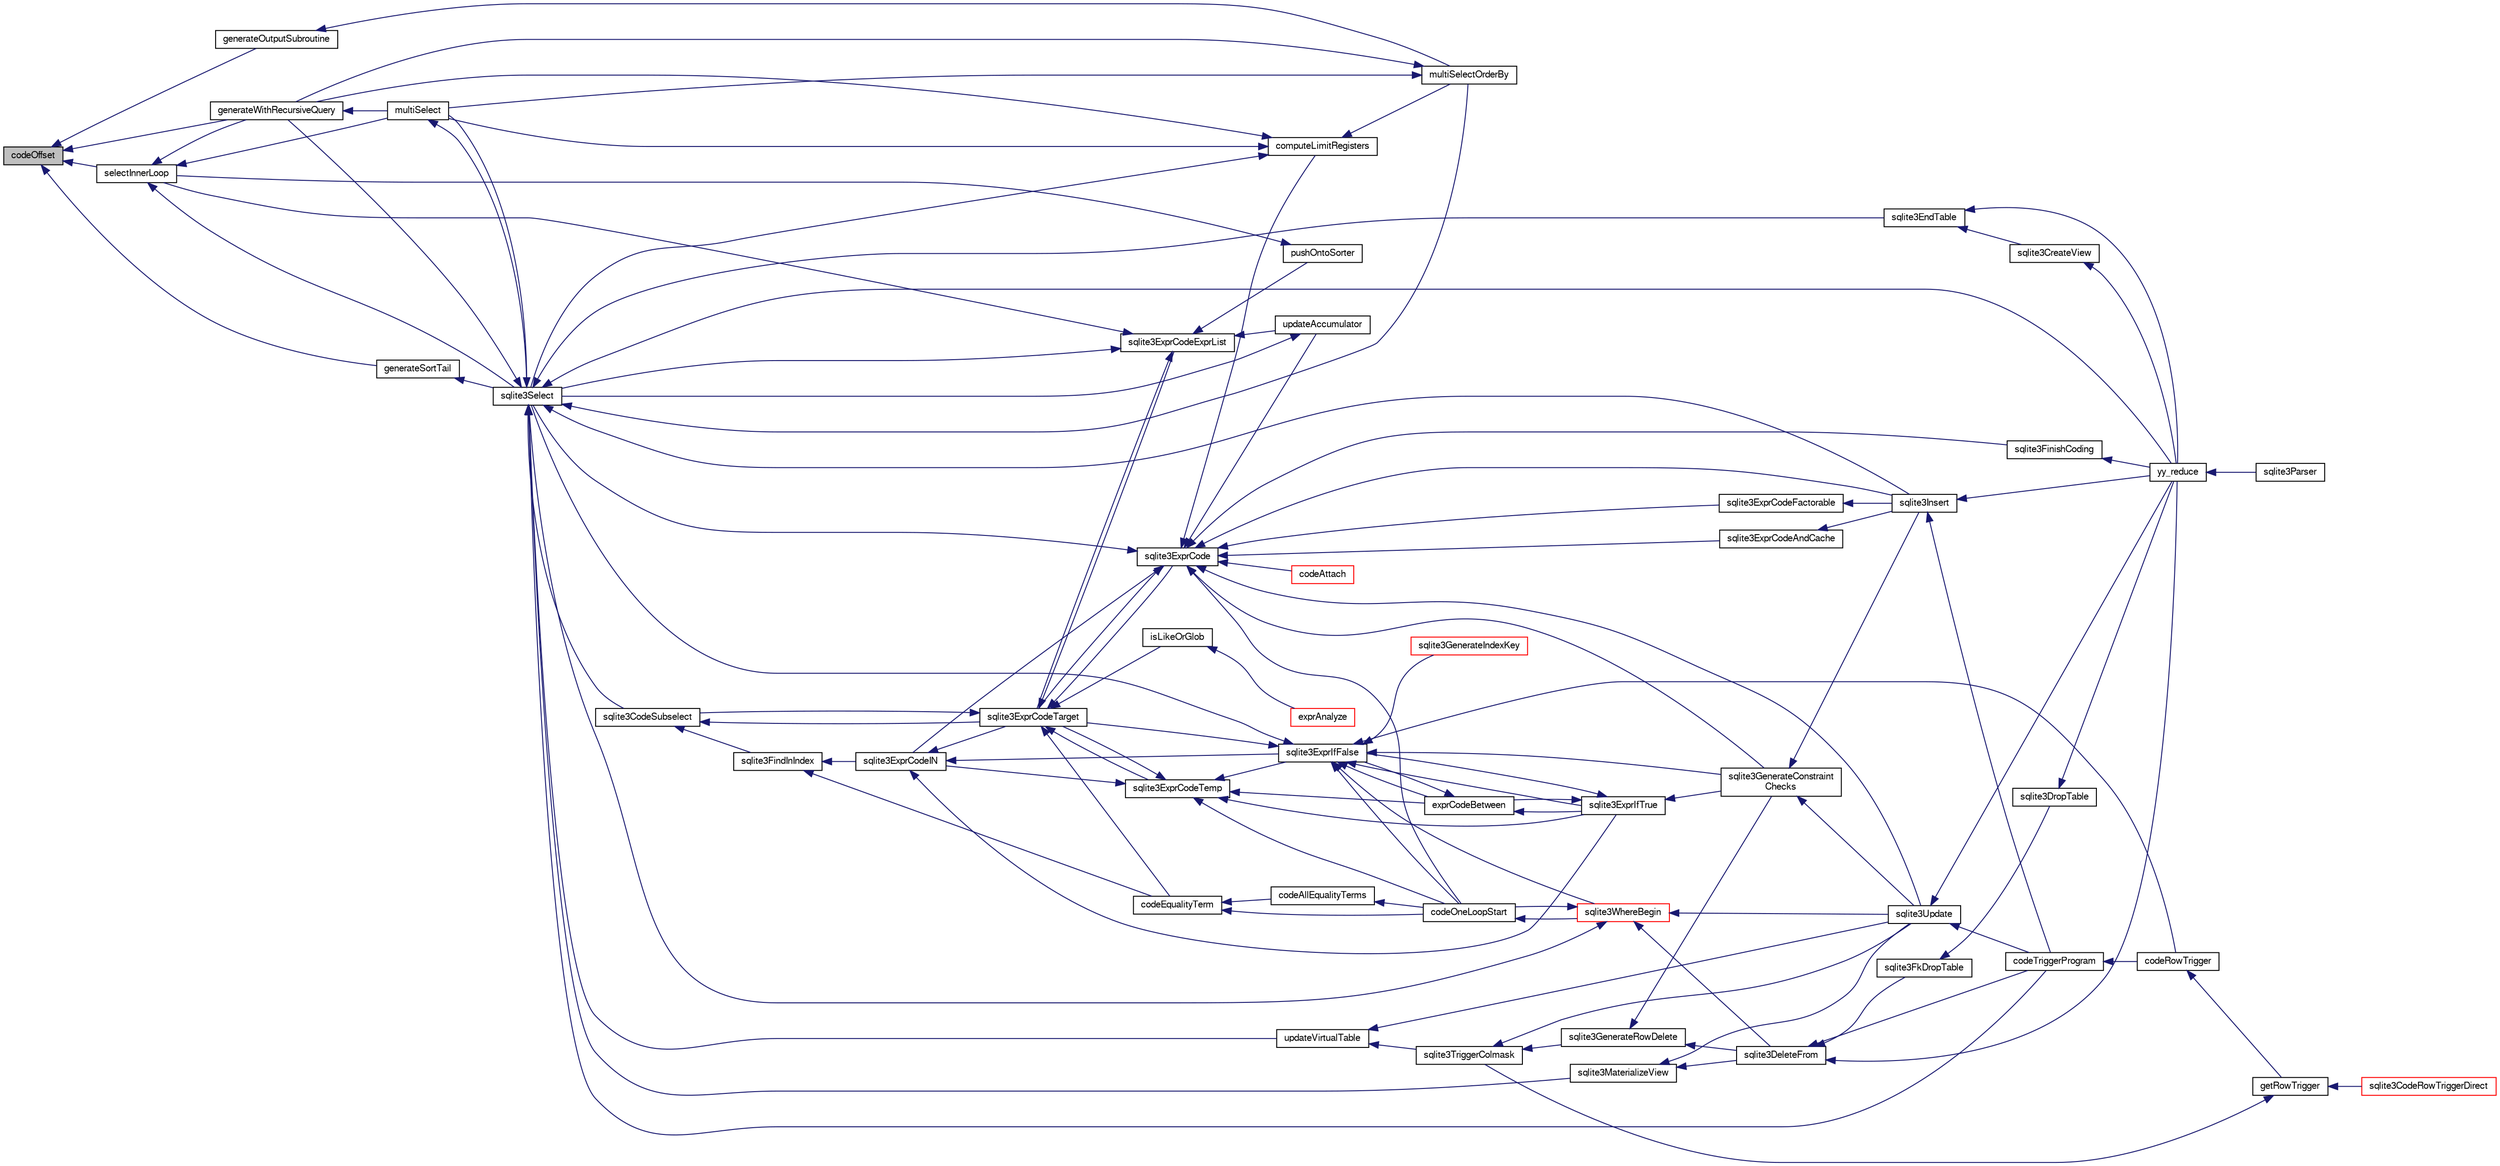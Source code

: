 digraph "codeOffset"
{
  edge [fontname="FreeSans",fontsize="10",labelfontname="FreeSans",labelfontsize="10"];
  node [fontname="FreeSans",fontsize="10",shape=record];
  rankdir="LR";
  Node53980 [label="codeOffset",height=0.2,width=0.4,color="black", fillcolor="grey75", style="filled", fontcolor="black"];
  Node53980 -> Node53981 [dir="back",color="midnightblue",fontsize="10",style="solid",fontname="FreeSans"];
  Node53981 [label="selectInnerLoop",height=0.2,width=0.4,color="black", fillcolor="white", style="filled",URL="$sqlite3_8c.html#ababe0933661ebe67eb0e6074bb1fd411"];
  Node53981 -> Node53982 [dir="back",color="midnightblue",fontsize="10",style="solid",fontname="FreeSans"];
  Node53982 [label="generateWithRecursiveQuery",height=0.2,width=0.4,color="black", fillcolor="white", style="filled",URL="$sqlite3_8c.html#ade2c3663fa9c3b9676507984b9483942"];
  Node53982 -> Node53983 [dir="back",color="midnightblue",fontsize="10",style="solid",fontname="FreeSans"];
  Node53983 [label="multiSelect",height=0.2,width=0.4,color="black", fillcolor="white", style="filled",URL="$sqlite3_8c.html#a6456c61f3d9b2389738753cedfa24fa7"];
  Node53983 -> Node53984 [dir="back",color="midnightblue",fontsize="10",style="solid",fontname="FreeSans"];
  Node53984 [label="sqlite3Select",height=0.2,width=0.4,color="black", fillcolor="white", style="filled",URL="$sqlite3_8c.html#a2465ee8c956209ba4b272477b7c21a45"];
  Node53984 -> Node53985 [dir="back",color="midnightblue",fontsize="10",style="solid",fontname="FreeSans"];
  Node53985 [label="sqlite3CodeSubselect",height=0.2,width=0.4,color="black", fillcolor="white", style="filled",URL="$sqlite3_8c.html#aa69b46d2204a1d1b110107a1be12ee0c"];
  Node53985 -> Node53986 [dir="back",color="midnightblue",fontsize="10",style="solid",fontname="FreeSans"];
  Node53986 [label="sqlite3FindInIndex",height=0.2,width=0.4,color="black", fillcolor="white", style="filled",URL="$sqlite3_8c.html#af7d8c56ab0231f44bb5f87b3fafeffb2"];
  Node53986 -> Node53987 [dir="back",color="midnightblue",fontsize="10",style="solid",fontname="FreeSans"];
  Node53987 [label="sqlite3ExprCodeIN",height=0.2,width=0.4,color="black", fillcolor="white", style="filled",URL="$sqlite3_8c.html#ad9cf4f5b5ffb90c24a4a0900c8626193"];
  Node53987 -> Node53988 [dir="back",color="midnightblue",fontsize="10",style="solid",fontname="FreeSans"];
  Node53988 [label="sqlite3ExprCodeTarget",height=0.2,width=0.4,color="black", fillcolor="white", style="filled",URL="$sqlite3_8c.html#a4f308397a0a3ed299ed31aaa1ae2a293"];
  Node53988 -> Node53985 [dir="back",color="midnightblue",fontsize="10",style="solid",fontname="FreeSans"];
  Node53988 -> Node53989 [dir="back",color="midnightblue",fontsize="10",style="solid",fontname="FreeSans"];
  Node53989 [label="sqlite3ExprCodeTemp",height=0.2,width=0.4,color="black", fillcolor="white", style="filled",URL="$sqlite3_8c.html#a3bc5c1ccb3c5851847e2aeb4a84ae1fc"];
  Node53989 -> Node53987 [dir="back",color="midnightblue",fontsize="10",style="solid",fontname="FreeSans"];
  Node53989 -> Node53988 [dir="back",color="midnightblue",fontsize="10",style="solid",fontname="FreeSans"];
  Node53989 -> Node53990 [dir="back",color="midnightblue",fontsize="10",style="solid",fontname="FreeSans"];
  Node53990 [label="exprCodeBetween",height=0.2,width=0.4,color="black", fillcolor="white", style="filled",URL="$sqlite3_8c.html#abd053493214542bca8f406f42145d173"];
  Node53990 -> Node53991 [dir="back",color="midnightblue",fontsize="10",style="solid",fontname="FreeSans"];
  Node53991 [label="sqlite3ExprIfTrue",height=0.2,width=0.4,color="black", fillcolor="white", style="filled",URL="$sqlite3_8c.html#ad93a55237c23e1b743ab1f59df1a1444"];
  Node53991 -> Node53990 [dir="back",color="midnightblue",fontsize="10",style="solid",fontname="FreeSans"];
  Node53991 -> Node53992 [dir="back",color="midnightblue",fontsize="10",style="solid",fontname="FreeSans"];
  Node53992 [label="sqlite3ExprIfFalse",height=0.2,width=0.4,color="black", fillcolor="white", style="filled",URL="$sqlite3_8c.html#af97ecccb5d56e321e118414b08f65b71"];
  Node53992 -> Node53988 [dir="back",color="midnightblue",fontsize="10",style="solid",fontname="FreeSans"];
  Node53992 -> Node53990 [dir="back",color="midnightblue",fontsize="10",style="solid",fontname="FreeSans"];
  Node53992 -> Node53991 [dir="back",color="midnightblue",fontsize="10",style="solid",fontname="FreeSans"];
  Node53992 -> Node53993 [dir="back",color="midnightblue",fontsize="10",style="solid",fontname="FreeSans"];
  Node53993 [label="sqlite3GenerateIndexKey",height=0.2,width=0.4,color="red", fillcolor="white", style="filled",URL="$sqlite3_8c.html#ab85ac93d5c5e6760f45f07897be7f272"];
  Node53992 -> Node54019 [dir="back",color="midnightblue",fontsize="10",style="solid",fontname="FreeSans"];
  Node54019 [label="sqlite3GenerateConstraint\lChecks",height=0.2,width=0.4,color="black", fillcolor="white", style="filled",URL="$sqlite3_8c.html#aef639c1e6a0c0a67ca6e7690ad931bd2"];
  Node54019 -> Node54017 [dir="back",color="midnightblue",fontsize="10",style="solid",fontname="FreeSans"];
  Node54017 [label="sqlite3Insert",height=0.2,width=0.4,color="black", fillcolor="white", style="filled",URL="$sqlite3_8c.html#a5b17c9c2000bae6bdff8e6be48d7dc2b"];
  Node54017 -> Node54010 [dir="back",color="midnightblue",fontsize="10",style="solid",fontname="FreeSans"];
  Node54010 [label="codeTriggerProgram",height=0.2,width=0.4,color="black", fillcolor="white", style="filled",URL="$sqlite3_8c.html#a120801f59d9281d201d2ff4b2606836e"];
  Node54010 -> Node54011 [dir="back",color="midnightblue",fontsize="10",style="solid",fontname="FreeSans"];
  Node54011 [label="codeRowTrigger",height=0.2,width=0.4,color="black", fillcolor="white", style="filled",URL="$sqlite3_8c.html#a463cea5aaaf388b560b206570a0022fc"];
  Node54011 -> Node54012 [dir="back",color="midnightblue",fontsize="10",style="solid",fontname="FreeSans"];
  Node54012 [label="getRowTrigger",height=0.2,width=0.4,color="black", fillcolor="white", style="filled",URL="$sqlite3_8c.html#a69626ef20b540d1a2b19cf56f3f45689"];
  Node54012 -> Node54013 [dir="back",color="midnightblue",fontsize="10",style="solid",fontname="FreeSans"];
  Node54013 [label="sqlite3CodeRowTriggerDirect",height=0.2,width=0.4,color="red", fillcolor="white", style="filled",URL="$sqlite3_8c.html#ad92829f9001bcf89a0299dad5a48acd4"];
  Node54012 -> Node54018 [dir="back",color="midnightblue",fontsize="10",style="solid",fontname="FreeSans"];
  Node54018 [label="sqlite3TriggerColmask",height=0.2,width=0.4,color="black", fillcolor="white", style="filled",URL="$sqlite3_8c.html#acace8e99e37ae5e84ea03c65e820c540"];
  Node54018 -> Node54006 [dir="back",color="midnightblue",fontsize="10",style="solid",fontname="FreeSans"];
  Node54006 [label="sqlite3GenerateRowDelete",height=0.2,width=0.4,color="black", fillcolor="white", style="filled",URL="$sqlite3_8c.html#a2c76cbf3027fc18fdbb8cb4cd96b77d9"];
  Node54006 -> Node54007 [dir="back",color="midnightblue",fontsize="10",style="solid",fontname="FreeSans"];
  Node54007 [label="sqlite3DeleteFrom",height=0.2,width=0.4,color="black", fillcolor="white", style="filled",URL="$sqlite3_8c.html#ab9b4b45349188b49eabb23f94608a091"];
  Node54007 -> Node54008 [dir="back",color="midnightblue",fontsize="10",style="solid",fontname="FreeSans"];
  Node54008 [label="sqlite3FkDropTable",height=0.2,width=0.4,color="black", fillcolor="white", style="filled",URL="$sqlite3_8c.html#a1218c6fc74e89152ceaa4760e82f5ef9"];
  Node54008 -> Node54009 [dir="back",color="midnightblue",fontsize="10",style="solid",fontname="FreeSans"];
  Node54009 [label="sqlite3DropTable",height=0.2,width=0.4,color="black", fillcolor="white", style="filled",URL="$sqlite3_8c.html#a5534f77364b5568783c0e50db3c9defb"];
  Node54009 -> Node53997 [dir="back",color="midnightblue",fontsize="10",style="solid",fontname="FreeSans"];
  Node53997 [label="yy_reduce",height=0.2,width=0.4,color="black", fillcolor="white", style="filled",URL="$sqlite3_8c.html#a7c419a9b25711c666a9a2449ef377f14"];
  Node53997 -> Node53998 [dir="back",color="midnightblue",fontsize="10",style="solid",fontname="FreeSans"];
  Node53998 [label="sqlite3Parser",height=0.2,width=0.4,color="black", fillcolor="white", style="filled",URL="$sqlite3_8c.html#a0327d71a5fabe0b6a343d78a2602e72a"];
  Node54007 -> Node54010 [dir="back",color="midnightblue",fontsize="10",style="solid",fontname="FreeSans"];
  Node54007 -> Node53997 [dir="back",color="midnightblue",fontsize="10",style="solid",fontname="FreeSans"];
  Node54006 -> Node54019 [dir="back",color="midnightblue",fontsize="10",style="solid",fontname="FreeSans"];
  Node54018 -> Node54015 [dir="back",color="midnightblue",fontsize="10",style="solid",fontname="FreeSans"];
  Node54015 [label="sqlite3Update",height=0.2,width=0.4,color="black", fillcolor="white", style="filled",URL="$sqlite3_8c.html#ac5aa67c46e8cc8174566fabe6809fafa"];
  Node54015 -> Node54010 [dir="back",color="midnightblue",fontsize="10",style="solid",fontname="FreeSans"];
  Node54015 -> Node53997 [dir="back",color="midnightblue",fontsize="10",style="solid",fontname="FreeSans"];
  Node54017 -> Node53997 [dir="back",color="midnightblue",fontsize="10",style="solid",fontname="FreeSans"];
  Node54019 -> Node54015 [dir="back",color="midnightblue",fontsize="10",style="solid",fontname="FreeSans"];
  Node53992 -> Node53984 [dir="back",color="midnightblue",fontsize="10",style="solid",fontname="FreeSans"];
  Node53992 -> Node54011 [dir="back",color="midnightblue",fontsize="10",style="solid",fontname="FreeSans"];
  Node53992 -> Node54025 [dir="back",color="midnightblue",fontsize="10",style="solid",fontname="FreeSans"];
  Node54025 [label="codeOneLoopStart",height=0.2,width=0.4,color="black", fillcolor="white", style="filled",URL="$sqlite3_8c.html#aa868875120b151c169cc79139ed6e008"];
  Node54025 -> Node54022 [dir="back",color="midnightblue",fontsize="10",style="solid",fontname="FreeSans"];
  Node54022 [label="sqlite3WhereBegin",height=0.2,width=0.4,color="red", fillcolor="white", style="filled",URL="$sqlite3_8c.html#acad049f5c9a96a8118cffd5e5ce89f7c"];
  Node54022 -> Node54007 [dir="back",color="midnightblue",fontsize="10",style="solid",fontname="FreeSans"];
  Node54022 -> Node53984 [dir="back",color="midnightblue",fontsize="10",style="solid",fontname="FreeSans"];
  Node54022 -> Node54015 [dir="back",color="midnightblue",fontsize="10",style="solid",fontname="FreeSans"];
  Node54022 -> Node54025 [dir="back",color="midnightblue",fontsize="10",style="solid",fontname="FreeSans"];
  Node53992 -> Node54022 [dir="back",color="midnightblue",fontsize="10",style="solid",fontname="FreeSans"];
  Node53991 -> Node54019 [dir="back",color="midnightblue",fontsize="10",style="solid",fontname="FreeSans"];
  Node53990 -> Node53992 [dir="back",color="midnightblue",fontsize="10",style="solid",fontname="FreeSans"];
  Node53989 -> Node53991 [dir="back",color="midnightblue",fontsize="10",style="solid",fontname="FreeSans"];
  Node53989 -> Node53992 [dir="back",color="midnightblue",fontsize="10",style="solid",fontname="FreeSans"];
  Node53989 -> Node54025 [dir="back",color="midnightblue",fontsize="10",style="solid",fontname="FreeSans"];
  Node53988 -> Node54026 [dir="back",color="midnightblue",fontsize="10",style="solid",fontname="FreeSans"];
  Node54026 [label="sqlite3ExprCode",height=0.2,width=0.4,color="black", fillcolor="white", style="filled",URL="$sqlite3_8c.html#a75f270fb0b111b86924cca4ea507b417"];
  Node54026 -> Node53987 [dir="back",color="midnightblue",fontsize="10",style="solid",fontname="FreeSans"];
  Node54026 -> Node53988 [dir="back",color="midnightblue",fontsize="10",style="solid",fontname="FreeSans"];
  Node54026 -> Node54027 [dir="back",color="midnightblue",fontsize="10",style="solid",fontname="FreeSans"];
  Node54027 [label="sqlite3ExprCodeFactorable",height=0.2,width=0.4,color="black", fillcolor="white", style="filled",URL="$sqlite3_8c.html#a843f7fd58eec5a683c1fd8435fcd1e84"];
  Node54027 -> Node54017 [dir="back",color="midnightblue",fontsize="10",style="solid",fontname="FreeSans"];
  Node54026 -> Node54028 [dir="back",color="midnightblue",fontsize="10",style="solid",fontname="FreeSans"];
  Node54028 [label="sqlite3ExprCodeAndCache",height=0.2,width=0.4,color="black", fillcolor="white", style="filled",URL="$sqlite3_8c.html#ae3e46527d9b7fc9cb9236d21a5e6b1d8"];
  Node54028 -> Node54017 [dir="back",color="midnightblue",fontsize="10",style="solid",fontname="FreeSans"];
  Node54026 -> Node54029 [dir="back",color="midnightblue",fontsize="10",style="solid",fontname="FreeSans"];
  Node54029 [label="codeAttach",height=0.2,width=0.4,color="red", fillcolor="white", style="filled",URL="$sqlite3_8c.html#ade4e9e30d828a19c191fdcb098676d5b"];
  Node54026 -> Node54032 [dir="back",color="midnightblue",fontsize="10",style="solid",fontname="FreeSans"];
  Node54032 [label="sqlite3FinishCoding",height=0.2,width=0.4,color="black", fillcolor="white", style="filled",URL="$sqlite3_8c.html#a651bc5b446c276c092705856d995b278"];
  Node54032 -> Node53997 [dir="back",color="midnightblue",fontsize="10",style="solid",fontname="FreeSans"];
  Node54026 -> Node54017 [dir="back",color="midnightblue",fontsize="10",style="solid",fontname="FreeSans"];
  Node54026 -> Node54019 [dir="back",color="midnightblue",fontsize="10",style="solid",fontname="FreeSans"];
  Node54026 -> Node54033 [dir="back",color="midnightblue",fontsize="10",style="solid",fontname="FreeSans"];
  Node54033 [label="computeLimitRegisters",height=0.2,width=0.4,color="black", fillcolor="white", style="filled",URL="$sqlite3_8c.html#ae9d37055e4905929b6f6cda5461e2f37"];
  Node54033 -> Node53982 [dir="back",color="midnightblue",fontsize="10",style="solid",fontname="FreeSans"];
  Node54033 -> Node53983 [dir="back",color="midnightblue",fontsize="10",style="solid",fontname="FreeSans"];
  Node54033 -> Node54034 [dir="back",color="midnightblue",fontsize="10",style="solid",fontname="FreeSans"];
  Node54034 [label="multiSelectOrderBy",height=0.2,width=0.4,color="black", fillcolor="white", style="filled",URL="$sqlite3_8c.html#afcdb8488c6f4dfdadaf9f04bca35b808"];
  Node54034 -> Node53982 [dir="back",color="midnightblue",fontsize="10",style="solid",fontname="FreeSans"];
  Node54034 -> Node53983 [dir="back",color="midnightblue",fontsize="10",style="solid",fontname="FreeSans"];
  Node54033 -> Node53984 [dir="back",color="midnightblue",fontsize="10",style="solid",fontname="FreeSans"];
  Node54026 -> Node54035 [dir="back",color="midnightblue",fontsize="10",style="solid",fontname="FreeSans"];
  Node54035 [label="updateAccumulator",height=0.2,width=0.4,color="black", fillcolor="white", style="filled",URL="$sqlite3_8c.html#a1681660dd3ecd50c8727d6e56a537bd9"];
  Node54035 -> Node53984 [dir="back",color="midnightblue",fontsize="10",style="solid",fontname="FreeSans"];
  Node54026 -> Node53984 [dir="back",color="midnightblue",fontsize="10",style="solid",fontname="FreeSans"];
  Node54026 -> Node54015 [dir="back",color="midnightblue",fontsize="10",style="solid",fontname="FreeSans"];
  Node54026 -> Node54025 [dir="back",color="midnightblue",fontsize="10",style="solid",fontname="FreeSans"];
  Node53988 -> Node54036 [dir="back",color="midnightblue",fontsize="10",style="solid",fontname="FreeSans"];
  Node54036 [label="sqlite3ExprCodeExprList",height=0.2,width=0.4,color="black", fillcolor="white", style="filled",URL="$sqlite3_8c.html#a05b2b3dc3de7565de24eb3a2ff4e9566"];
  Node54036 -> Node53988 [dir="back",color="midnightblue",fontsize="10",style="solid",fontname="FreeSans"];
  Node54036 -> Node54037 [dir="back",color="midnightblue",fontsize="10",style="solid",fontname="FreeSans"];
  Node54037 [label="pushOntoSorter",height=0.2,width=0.4,color="black", fillcolor="white", style="filled",URL="$sqlite3_8c.html#a4555397beb584a386e7739cf022a6651"];
  Node54037 -> Node53981 [dir="back",color="midnightblue",fontsize="10",style="solid",fontname="FreeSans"];
  Node54036 -> Node53981 [dir="back",color="midnightblue",fontsize="10",style="solid",fontname="FreeSans"];
  Node54036 -> Node54035 [dir="back",color="midnightblue",fontsize="10",style="solid",fontname="FreeSans"];
  Node54036 -> Node53984 [dir="back",color="midnightblue",fontsize="10",style="solid",fontname="FreeSans"];
  Node53988 -> Node54038 [dir="back",color="midnightblue",fontsize="10",style="solid",fontname="FreeSans"];
  Node54038 [label="isLikeOrGlob",height=0.2,width=0.4,color="black", fillcolor="white", style="filled",URL="$sqlite3_8c.html#a6c38e495198bf8976f68d1a6ebd74a50"];
  Node54038 -> Node54039 [dir="back",color="midnightblue",fontsize="10",style="solid",fontname="FreeSans"];
  Node54039 [label="exprAnalyze",height=0.2,width=0.4,color="red", fillcolor="white", style="filled",URL="$sqlite3_8c.html#acb10e48c9a4184a4edd9bfd5b14ad0b7"];
  Node53988 -> Node54047 [dir="back",color="midnightblue",fontsize="10",style="solid",fontname="FreeSans"];
  Node54047 [label="codeEqualityTerm",height=0.2,width=0.4,color="black", fillcolor="white", style="filled",URL="$sqlite3_8c.html#ad88a57073f031452c9843e97f15acc47"];
  Node54047 -> Node54048 [dir="back",color="midnightblue",fontsize="10",style="solid",fontname="FreeSans"];
  Node54048 [label="codeAllEqualityTerms",height=0.2,width=0.4,color="black", fillcolor="white", style="filled",URL="$sqlite3_8c.html#a3095598b812500a4efe41bf17cd49381"];
  Node54048 -> Node54025 [dir="back",color="midnightblue",fontsize="10",style="solid",fontname="FreeSans"];
  Node54047 -> Node54025 [dir="back",color="midnightblue",fontsize="10",style="solid",fontname="FreeSans"];
  Node53987 -> Node53991 [dir="back",color="midnightblue",fontsize="10",style="solid",fontname="FreeSans"];
  Node53987 -> Node53992 [dir="back",color="midnightblue",fontsize="10",style="solid",fontname="FreeSans"];
  Node53986 -> Node54047 [dir="back",color="midnightblue",fontsize="10",style="solid",fontname="FreeSans"];
  Node53985 -> Node53988 [dir="back",color="midnightblue",fontsize="10",style="solid",fontname="FreeSans"];
  Node53984 -> Node54000 [dir="back",color="midnightblue",fontsize="10",style="solid",fontname="FreeSans"];
  Node54000 [label="sqlite3EndTable",height=0.2,width=0.4,color="black", fillcolor="white", style="filled",URL="$sqlite3_8c.html#a7b5f2c66c0f0b6f819d970ca389768b0"];
  Node54000 -> Node54001 [dir="back",color="midnightblue",fontsize="10",style="solid",fontname="FreeSans"];
  Node54001 [label="sqlite3CreateView",height=0.2,width=0.4,color="black", fillcolor="white", style="filled",URL="$sqlite3_8c.html#a9d85cb00ff71dee5cd9a019503a6982e"];
  Node54001 -> Node53997 [dir="back",color="midnightblue",fontsize="10",style="solid",fontname="FreeSans"];
  Node54000 -> Node53997 [dir="back",color="midnightblue",fontsize="10",style="solid",fontname="FreeSans"];
  Node53984 -> Node54049 [dir="back",color="midnightblue",fontsize="10",style="solid",fontname="FreeSans"];
  Node54049 [label="sqlite3MaterializeView",height=0.2,width=0.4,color="black", fillcolor="white", style="filled",URL="$sqlite3_8c.html#a4557984b0b75f998fb0c3f231c9b1def"];
  Node54049 -> Node54007 [dir="back",color="midnightblue",fontsize="10",style="solid",fontname="FreeSans"];
  Node54049 -> Node54015 [dir="back",color="midnightblue",fontsize="10",style="solid",fontname="FreeSans"];
  Node53984 -> Node54017 [dir="back",color="midnightblue",fontsize="10",style="solid",fontname="FreeSans"];
  Node53984 -> Node53982 [dir="back",color="midnightblue",fontsize="10",style="solid",fontname="FreeSans"];
  Node53984 -> Node53983 [dir="back",color="midnightblue",fontsize="10",style="solid",fontname="FreeSans"];
  Node53984 -> Node54034 [dir="back",color="midnightblue",fontsize="10",style="solid",fontname="FreeSans"];
  Node53984 -> Node54010 [dir="back",color="midnightblue",fontsize="10",style="solid",fontname="FreeSans"];
  Node53984 -> Node54050 [dir="back",color="midnightblue",fontsize="10",style="solid",fontname="FreeSans"];
  Node54050 [label="updateVirtualTable",height=0.2,width=0.4,color="black", fillcolor="white", style="filled",URL="$sqlite3_8c.html#a740220531db9293c39a2cdd7da3f74e1"];
  Node54050 -> Node54018 [dir="back",color="midnightblue",fontsize="10",style="solid",fontname="FreeSans"];
  Node54050 -> Node54015 [dir="back",color="midnightblue",fontsize="10",style="solid",fontname="FreeSans"];
  Node53984 -> Node53997 [dir="back",color="midnightblue",fontsize="10",style="solid",fontname="FreeSans"];
  Node53981 -> Node53983 [dir="back",color="midnightblue",fontsize="10",style="solid",fontname="FreeSans"];
  Node53981 -> Node53984 [dir="back",color="midnightblue",fontsize="10",style="solid",fontname="FreeSans"];
  Node53980 -> Node54051 [dir="back",color="midnightblue",fontsize="10",style="solid",fontname="FreeSans"];
  Node54051 [label="generateSortTail",height=0.2,width=0.4,color="black", fillcolor="white", style="filled",URL="$sqlite3_8c.html#a765aecda0868f07068f466b0ad2a103e"];
  Node54051 -> Node53984 [dir="back",color="midnightblue",fontsize="10",style="solid",fontname="FreeSans"];
  Node53980 -> Node53982 [dir="back",color="midnightblue",fontsize="10",style="solid",fontname="FreeSans"];
  Node53980 -> Node54052 [dir="back",color="midnightblue",fontsize="10",style="solid",fontname="FreeSans"];
  Node54052 [label="generateOutputSubroutine",height=0.2,width=0.4,color="black", fillcolor="white", style="filled",URL="$sqlite3_8c.html#a726cb50d2916b29ad5dc1e51f635af25"];
  Node54052 -> Node54034 [dir="back",color="midnightblue",fontsize="10",style="solid",fontname="FreeSans"];
}
